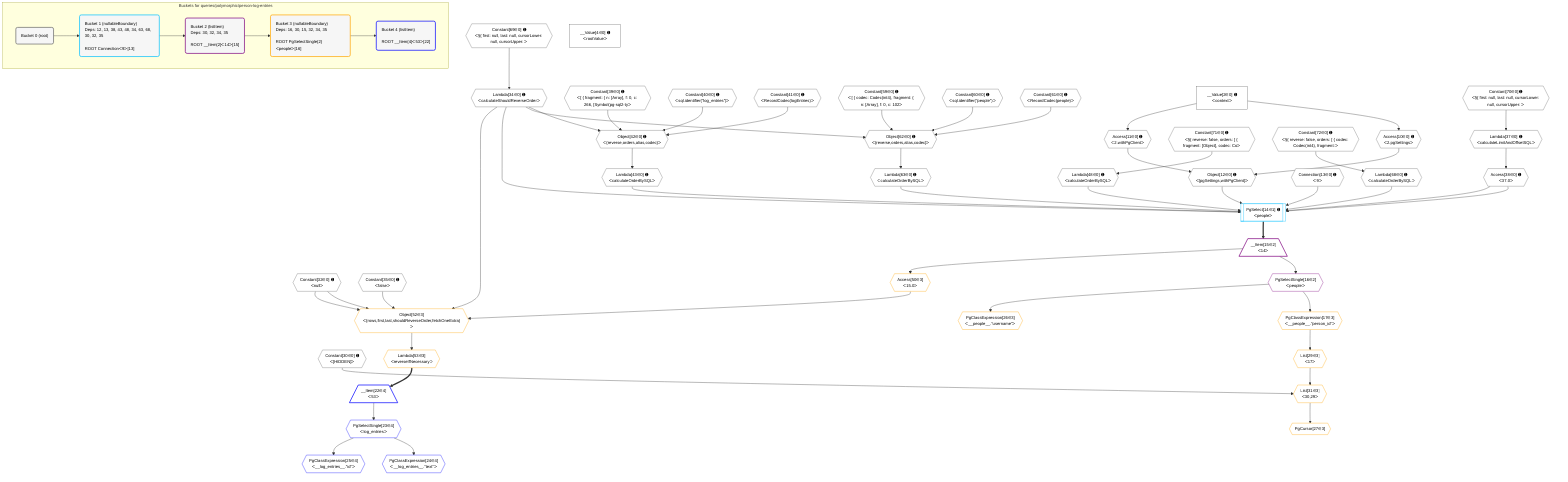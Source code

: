 %%{init: {'themeVariables': { 'fontSize': '12px'}}}%%
graph TD
    classDef path fill:#eee,stroke:#000,color:#000
    classDef plan fill:#fff,stroke-width:1px,color:#000
    classDef itemplan fill:#fff,stroke-width:2px,color:#000
    classDef unbatchedplan fill:#dff,stroke-width:1px,color:#000
    classDef sideeffectplan fill:#fcc,stroke-width:2px,color:#000
    classDef bucket fill:#f6f6f6,color:#000,stroke-width:2px,text-align:left


    %% plan dependencies
    Object42{{"Object[42∈0] ➊<br />ᐸ{reverse,orders,alias,codec}ᐳ"}}:::plan
    Lambda34{{"Lambda[34∈0] ➊<br />ᐸcalculateShouldReverseOrderᐳ"}}:::plan
    Constant39{{"Constant[39∈0] ➊<br />ᐸ[ { fragment: { n: [Array], f: 0, c: 266, [Symbol(pg-sql2-tyᐳ"}}:::plan
    Constant40{{"Constant[40∈0] ➊<br />ᐸsql.identifier(”log_entries”)ᐳ"}}:::plan
    Constant41{{"Constant[41∈0] ➊<br />ᐸRecordCodec(logEntries)ᐳ"}}:::plan
    Lambda34 & Constant39 & Constant40 & Constant41 --> Object42
    Object62{{"Object[62∈0] ➊<br />ᐸ{reverse,orders,alias,codec}ᐳ"}}:::plan
    Constant59{{"Constant[59∈0] ➊<br />ᐸ[ { codec: Codec(int4), fragment: { n: [Array], f: 0, c: 102ᐳ"}}:::plan
    Constant60{{"Constant[60∈0] ➊<br />ᐸsql.identifier(”people”)ᐳ"}}:::plan
    Constant61{{"Constant[61∈0] ➊<br />ᐸRecordCodec(people)ᐳ"}}:::plan
    Lambda34 & Constant59 & Constant60 & Constant61 --> Object62
    Object12{{"Object[12∈0] ➊<br />ᐸ{pgSettings,withPgClient}ᐳ"}}:::plan
    Access10{{"Access[10∈0] ➊<br />ᐸ2.pgSettingsᐳ"}}:::plan
    Access11{{"Access[11∈0] ➊<br />ᐸ2.withPgClientᐳ"}}:::plan
    Access10 & Access11 --> Object12
    __Value2["__Value[2∈0] ➊<br />ᐸcontextᐳ"]:::plan
    __Value2 --> Access10
    __Value2 --> Access11
    Constant69{{"Constant[69∈0] ➊<br />ᐸ§{ first: null, last: null, cursorLower: null, cursorUpper: ᐳ"}}:::plan
    Constant69 --> Lambda34
    Lambda37{{"Lambda[37∈0] ➊<br />ᐸcalculateLimitAndOffsetSQLᐳ"}}:::plan
    Constant70{{"Constant[70∈0] ➊<br />ᐸ§{ first: null, last: null, cursorLower: null, cursorUpper: ᐳ"}}:::plan
    Constant70 --> Lambda37
    Access38{{"Access[38∈0] ➊<br />ᐸ37.0ᐳ"}}:::plan
    Lambda37 --> Access38
    Lambda43{{"Lambda[43∈0] ➊<br />ᐸcalculateOrderBySQLᐳ"}}:::plan
    Object42 --> Lambda43
    Lambda48{{"Lambda[48∈0] ➊<br />ᐸcalculateOrderBySQLᐳ"}}:::plan
    Constant71{{"Constant[71∈0] ➊<br />ᐸ§{ reverse: false, orders: [ { fragment: [Object], codec: Coᐳ"}}:::plan
    Constant71 --> Lambda48
    Lambda63{{"Lambda[63∈0] ➊<br />ᐸcalculateOrderBySQLᐳ"}}:::plan
    Object62 --> Lambda63
    Lambda68{{"Lambda[68∈0] ➊<br />ᐸcalculateOrderBySQLᐳ"}}:::plan
    Constant72{{"Constant[72∈0] ➊<br />ᐸ§{ reverse: false, orders: [ { codec: Codec(int4), fragment:ᐳ"}}:::plan
    Constant72 --> Lambda68
    __Value4["__Value[4∈0] ➊<br />ᐸrootValueᐳ"]:::plan
    Connection13{{"Connection[13∈0] ➊<br />ᐸ9ᐳ"}}:::plan
    Constant30{{"Constant[30∈0] ➊<br />ᐸ[HIDDEN]ᐳ"}}:::plan
    Constant32{{"Constant[32∈0] ➊<br />ᐸnullᐳ"}}:::plan
    Constant35{{"Constant[35∈0] ➊<br />ᐸfalseᐳ"}}:::plan
    PgSelect14[["PgSelect[14∈1] ➊<br />ᐸpeopleᐳ"]]:::plan
    Object12 & Connection13 & Access38 & Lambda43 & Lambda48 & Lambda34 & Access38 & Lambda63 & Lambda68 --> PgSelect14
    __Item15[/"__Item[15∈2]<br />ᐸ14ᐳ"\]:::itemplan
    PgSelect14 ==> __Item15
    PgSelectSingle16{{"PgSelectSingle[16∈2]<br />ᐸpeopleᐳ"}}:::plan
    __Item15 --> PgSelectSingle16
    Object52{{"Object[52∈3]<br />ᐸ{rows,first,last,shouldReverseOrder,fetchOneExtra}ᐳ"}}:::plan
    Access50{{"Access[50∈3]<br />ᐸ15.0ᐳ"}}:::plan
    Access50 & Constant32 & Constant32 & Lambda34 & Constant35 --> Object52
    List31{{"List[31∈3]<br />ᐸ30,29ᐳ"}}:::plan
    List29{{"List[29∈3]<br />ᐸ17ᐳ"}}:::plan
    Constant30 & List29 --> List31
    PgClassExpression17{{"PgClassExpression[17∈3]<br />ᐸ__people__.”person_id”ᐳ"}}:::plan
    PgSelectSingle16 --> PgClassExpression17
    PgClassExpression26{{"PgClassExpression[26∈3]<br />ᐸ__people__.”username”ᐳ"}}:::plan
    PgSelectSingle16 --> PgClassExpression26
    PgCursor27{{"PgCursor[27∈3]"}}:::plan
    List31 --> PgCursor27
    PgClassExpression17 --> List29
    __Item15 --> Access50
    Lambda53{{"Lambda[53∈3]<br />ᐸreverseIfNecessaryᐳ"}}:::plan
    Object52 --> Lambda53
    __Item22[/"__Item[22∈4]<br />ᐸ53ᐳ"\]:::itemplan
    Lambda53 ==> __Item22
    PgSelectSingle23{{"PgSelectSingle[23∈4]<br />ᐸlog_entriesᐳ"}}:::plan
    __Item22 --> PgSelectSingle23
    PgClassExpression24{{"PgClassExpression[24∈4]<br />ᐸ__log_entries__.”text”ᐳ"}}:::plan
    PgSelectSingle23 --> PgClassExpression24
    PgClassExpression25{{"PgClassExpression[25∈4]<br />ᐸ__log_entries__.”id”ᐳ"}}:::plan
    PgSelectSingle23 --> PgClassExpression25

    %% define steps

    subgraph "Buckets for queries/polymorphic/person-log-entries"
    Bucket0("Bucket 0 (root)"):::bucket
    classDef bucket0 stroke:#696969
    class Bucket0,__Value2,__Value4,Access10,Access11,Object12,Connection13,Constant30,Constant32,Lambda34,Constant35,Lambda37,Access38,Constant39,Constant40,Constant41,Object42,Lambda43,Lambda48,Constant59,Constant60,Constant61,Object62,Lambda63,Lambda68,Constant69,Constant70,Constant71,Constant72 bucket0
    Bucket1("Bucket 1 (nullableBoundary)<br />Deps: 12, 13, 38, 43, 48, 34, 63, 68, 30, 32, 35<br /><br />ROOT Connectionᐸ9ᐳ[13]"):::bucket
    classDef bucket1 stroke:#00bfff
    class Bucket1,PgSelect14 bucket1
    Bucket2("Bucket 2 (listItem)<br />Deps: 30, 32, 34, 35<br /><br />ROOT __Item{2}ᐸ14ᐳ[15]"):::bucket
    classDef bucket2 stroke:#7f007f
    class Bucket2,__Item15,PgSelectSingle16 bucket2
    Bucket3("Bucket 3 (nullableBoundary)<br />Deps: 16, 30, 15, 32, 34, 35<br /><br />ROOT PgSelectSingle{2}ᐸpeopleᐳ[16]"):::bucket
    classDef bucket3 stroke:#ffa500
    class Bucket3,PgClassExpression17,PgClassExpression26,PgCursor27,List29,List31,Access50,Object52,Lambda53 bucket3
    Bucket4("Bucket 4 (listItem)<br /><br />ROOT __Item{4}ᐸ53ᐳ[22]"):::bucket
    classDef bucket4 stroke:#0000ff
    class Bucket4,__Item22,PgSelectSingle23,PgClassExpression24,PgClassExpression25 bucket4
    Bucket0 --> Bucket1
    Bucket1 --> Bucket2
    Bucket2 --> Bucket3
    Bucket3 --> Bucket4
    end